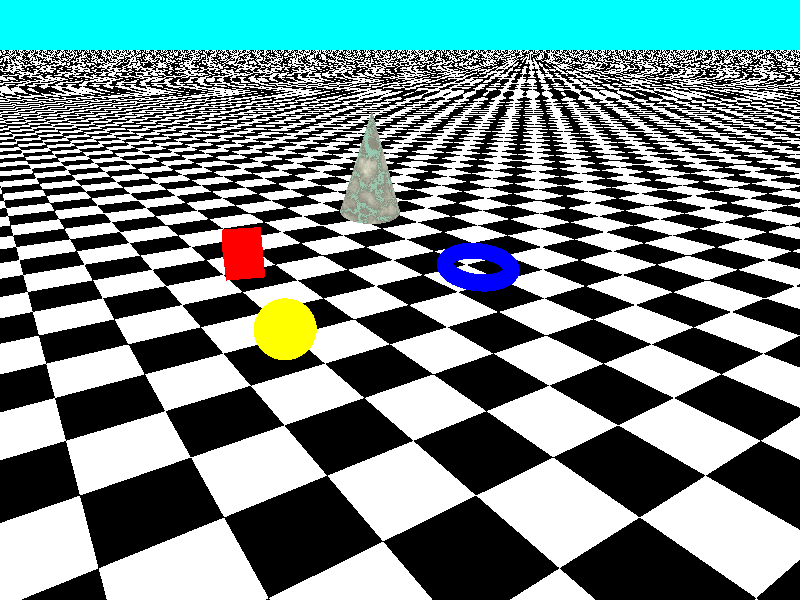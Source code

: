 #include "colors.inc" //including some files
#include "textures.inc"
#include "stones.inc"
 plane{
   <0,1,0>,0
   texture {
     pigment { checker
               color White
               color Black }
     scale 8
   }
   
 }
 background { color Cyan }
 camera {
   location <-40, 30, -50>
   look_at  <0, 0,  10>
 }
 sphere {
   <-20,5, 0>, 3
   texture {
     pigment { color Yellow }
   }
 }
 cone {
    <0,5,0>,0
    <0,-5,0>,3
    //<-10, 25, 0>, 0    
    //<-10, 15, 0>, 3    
    texture { T_Stone25 scale 4 }
    rotate <-10,20,360*clock>    
    translate <-10,20,0>
 }
 
 box {
     <-2,-2,-2>,
     <2,2,2>
     pigment{ Red }
     rotate <-10,20,360*clock>
     translate <-20,10,10>
}


torus {
    4, 1
    translate <5,5,5>
    pigment { Blue }
    rotate <-10,20,360*clock>
}


 light_source { <-30, 30, 0> color White}
